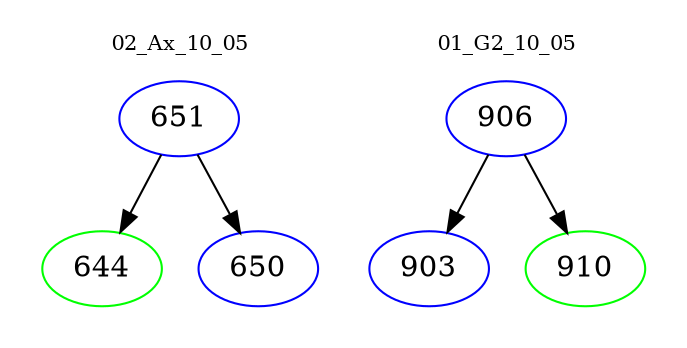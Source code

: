 digraph{
subgraph cluster_0 {
color = white
label = "02_Ax_10_05";
fontsize=10;
T0_651 [label="651", color="blue"]
T0_651 -> T0_644 [color="black"]
T0_644 [label="644", color="green"]
T0_651 -> T0_650 [color="black"]
T0_650 [label="650", color="blue"]
}
subgraph cluster_1 {
color = white
label = "01_G2_10_05";
fontsize=10;
T1_906 [label="906", color="blue"]
T1_906 -> T1_903 [color="black"]
T1_903 [label="903", color="blue"]
T1_906 -> T1_910 [color="black"]
T1_910 [label="910", color="green"]
}
}
